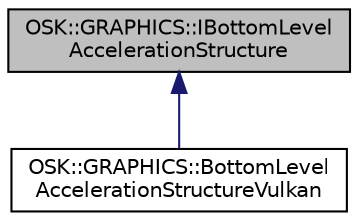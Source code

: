 digraph "OSK::GRAPHICS::IBottomLevelAccelerationStructure"
{
 // LATEX_PDF_SIZE
  edge [fontname="Helvetica",fontsize="10",labelfontname="Helvetica",labelfontsize="10"];
  node [fontname="Helvetica",fontsize="10",shape=record];
  Node1 [label="OSK::GRAPHICS::IBottomLevel\lAccelerationStructure",height=0.2,width=0.4,color="black", fillcolor="grey75", style="filled", fontcolor="black",tooltip="Estructura de aceleración de nivel bajo: contiene la geometría de un modelo 3D."];
  Node1 -> Node2 [dir="back",color="midnightblue",fontsize="10",style="solid",fontname="Helvetica"];
  Node2 [label="OSK::GRAPHICS::BottomLevel\lAccelerationStructureVulkan",height=0.2,width=0.4,color="black", fillcolor="white", style="filled",URL="$class_o_s_k_1_1_g_r_a_p_h_i_c_s_1_1_bottom_level_acceleration_structure_vulkan.html",tooltip=" "];
}
